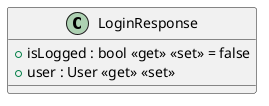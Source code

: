 @startuml
class LoginResponse {
    + isLogged : bool <<get>> <<set>> = false
    + user : User <<get>> <<set>>
}
@enduml
